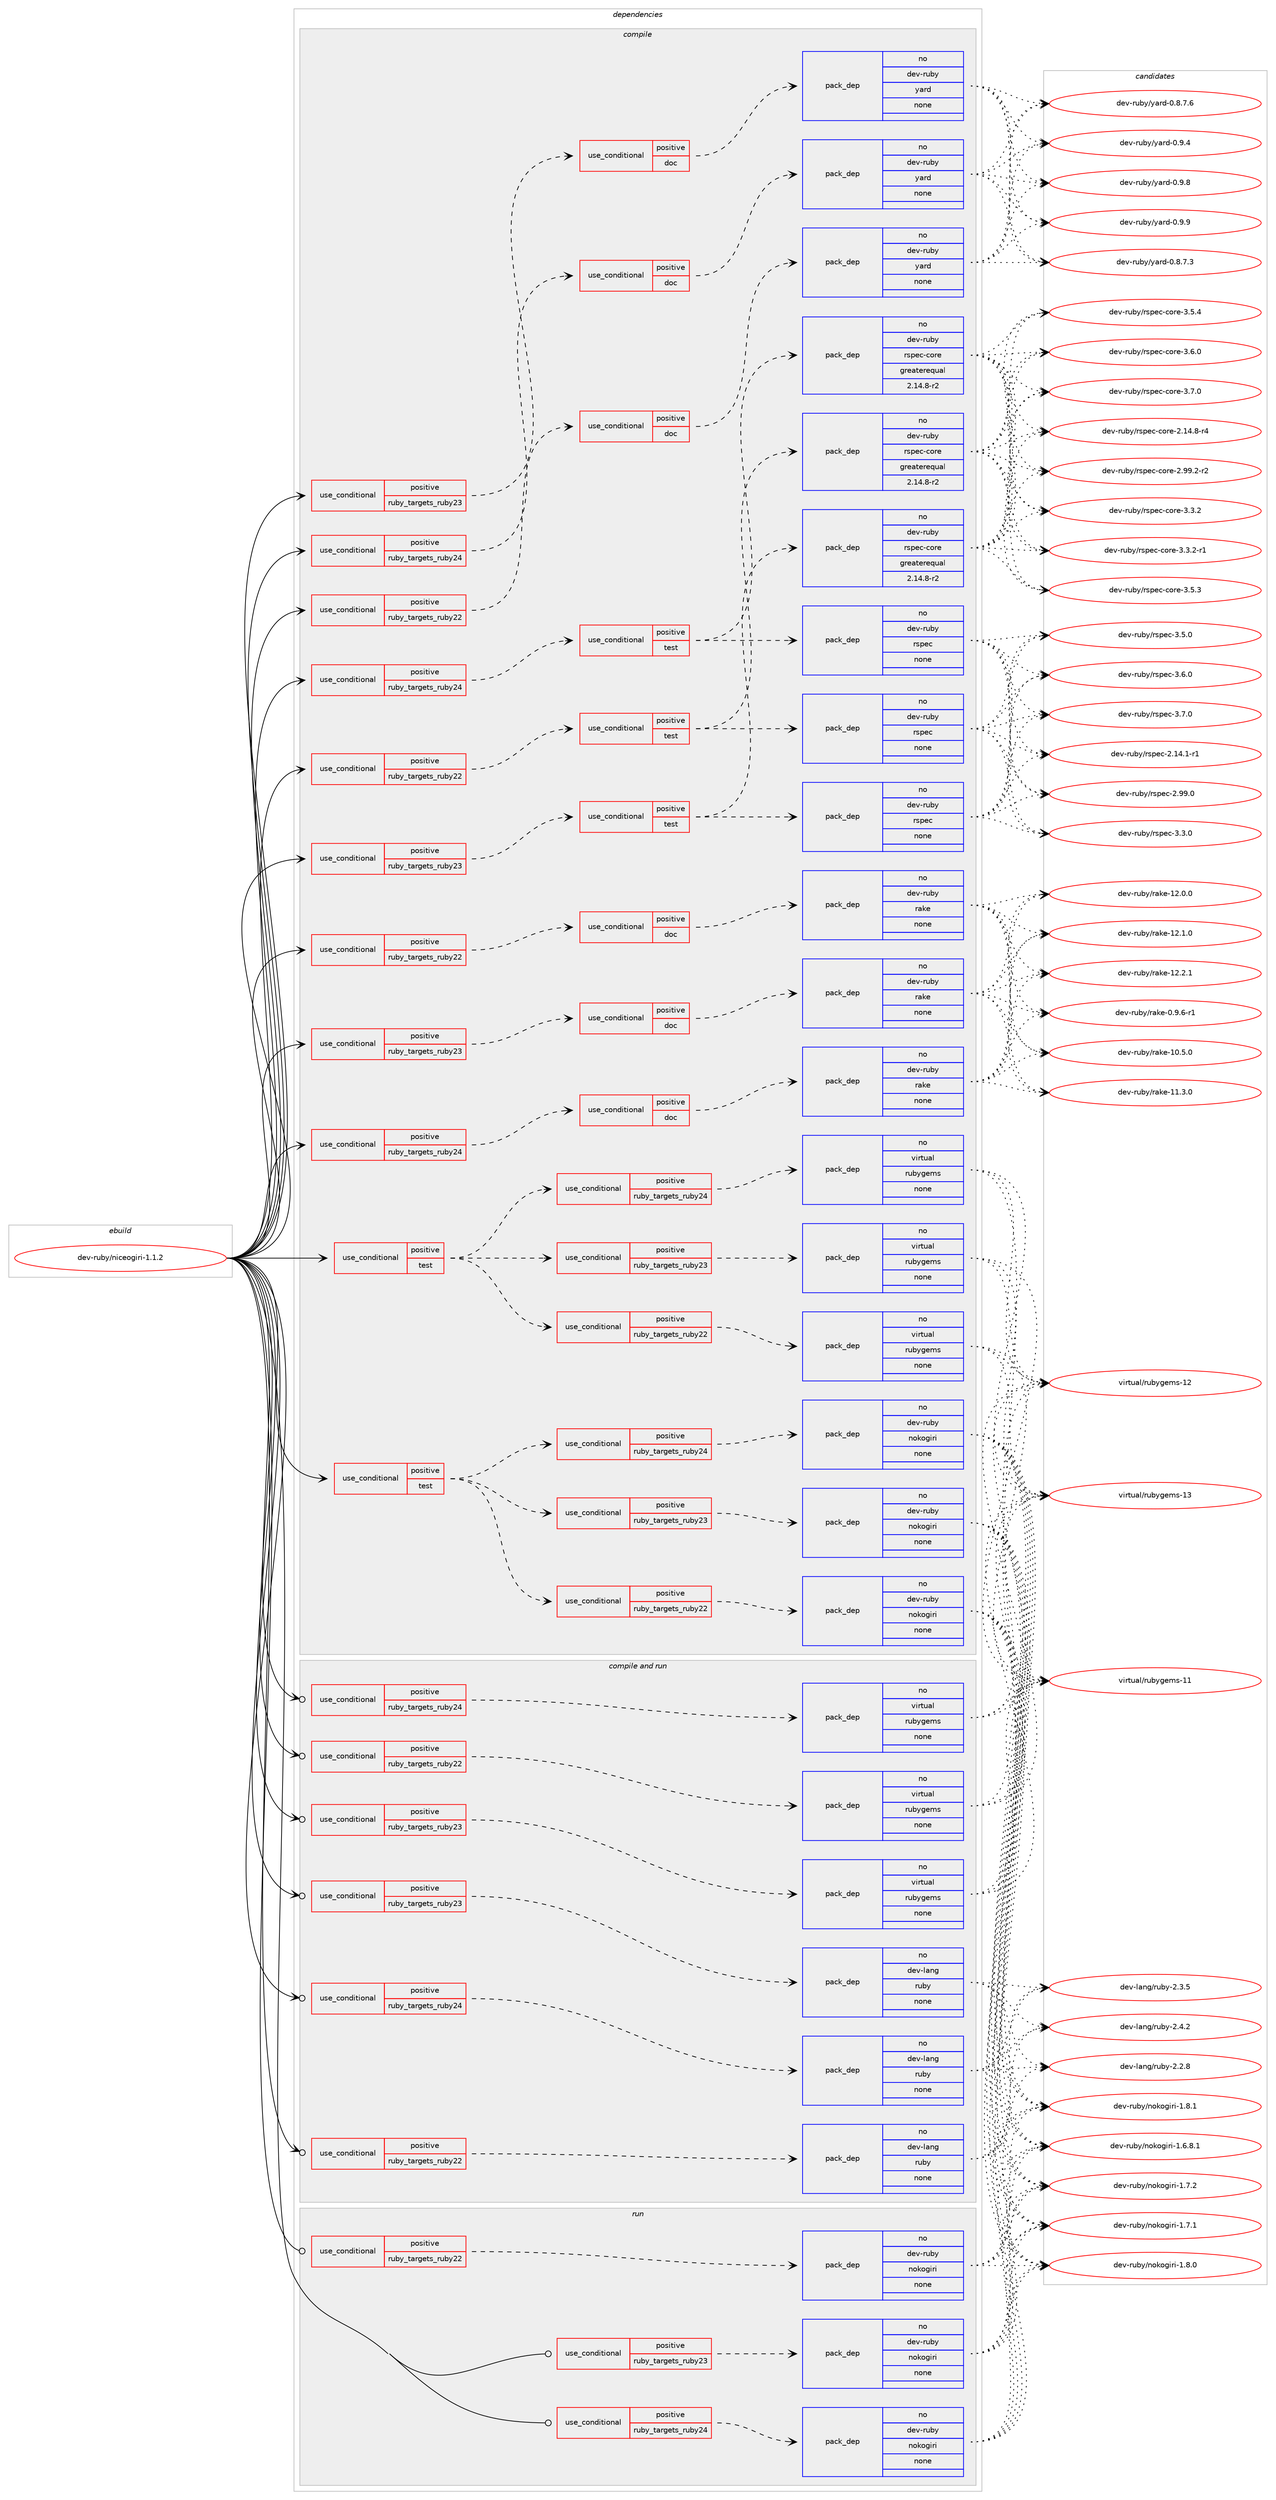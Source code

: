 digraph prolog {

# *************
# Graph options
# *************

newrank=true;
concentrate=true;
compound=true;
graph [rankdir=LR,fontname=Helvetica,fontsize=10,ranksep=1.5];#, ranksep=2.5, nodesep=0.2];
edge  [arrowhead=vee];
node  [fontname=Helvetica,fontsize=10];

# **********
# The ebuild
# **********

subgraph cluster_leftcol {
color=gray;
rank=same;
label=<<i>ebuild</i>>;
id [label="dev-ruby/niceogiri-1.1.2", color=red, width=4, href="../dev-ruby/niceogiri-1.1.2.svg"];
}

# ****************
# The dependencies
# ****************

subgraph cluster_midcol {
color=gray;
label=<<i>dependencies</i>>;
subgraph cluster_compile {
fillcolor="#eeeeee";
style=filled;
label=<<i>compile</i>>;
subgraph cond63520 {
dependency250944 [label=<<TABLE BORDER="0" CELLBORDER="1" CELLSPACING="0" CELLPADDING="4"><TR><TD ROWSPAN="3" CELLPADDING="10">use_conditional</TD></TR><TR><TD>positive</TD></TR><TR><TD>ruby_targets_ruby22</TD></TR></TABLE>>, shape=none, color=red];
subgraph cond63521 {
dependency250945 [label=<<TABLE BORDER="0" CELLBORDER="1" CELLSPACING="0" CELLPADDING="4"><TR><TD ROWSPAN="3" CELLPADDING="10">use_conditional</TD></TR><TR><TD>positive</TD></TR><TR><TD>doc</TD></TR></TABLE>>, shape=none, color=red];
subgraph pack183319 {
dependency250946 [label=<<TABLE BORDER="0" CELLBORDER="1" CELLSPACING="0" CELLPADDING="4" WIDTH="220"><TR><TD ROWSPAN="6" CELLPADDING="30">pack_dep</TD></TR><TR><TD WIDTH="110">no</TD></TR><TR><TD>dev-ruby</TD></TR><TR><TD>rake</TD></TR><TR><TD>none</TD></TR><TR><TD></TD></TR></TABLE>>, shape=none, color=blue];
}
dependency250945:e -> dependency250946:w [weight=20,style="dashed",arrowhead="vee"];
}
dependency250944:e -> dependency250945:w [weight=20,style="dashed",arrowhead="vee"];
}
id:e -> dependency250944:w [weight=20,style="solid",arrowhead="vee"];
subgraph cond63522 {
dependency250947 [label=<<TABLE BORDER="0" CELLBORDER="1" CELLSPACING="0" CELLPADDING="4"><TR><TD ROWSPAN="3" CELLPADDING="10">use_conditional</TD></TR><TR><TD>positive</TD></TR><TR><TD>ruby_targets_ruby22</TD></TR></TABLE>>, shape=none, color=red];
subgraph cond63523 {
dependency250948 [label=<<TABLE BORDER="0" CELLBORDER="1" CELLSPACING="0" CELLPADDING="4"><TR><TD ROWSPAN="3" CELLPADDING="10">use_conditional</TD></TR><TR><TD>positive</TD></TR><TR><TD>doc</TD></TR></TABLE>>, shape=none, color=red];
subgraph pack183320 {
dependency250949 [label=<<TABLE BORDER="0" CELLBORDER="1" CELLSPACING="0" CELLPADDING="4" WIDTH="220"><TR><TD ROWSPAN="6" CELLPADDING="30">pack_dep</TD></TR><TR><TD WIDTH="110">no</TD></TR><TR><TD>dev-ruby</TD></TR><TR><TD>yard</TD></TR><TR><TD>none</TD></TR><TR><TD></TD></TR></TABLE>>, shape=none, color=blue];
}
dependency250948:e -> dependency250949:w [weight=20,style="dashed",arrowhead="vee"];
}
dependency250947:e -> dependency250948:w [weight=20,style="dashed",arrowhead="vee"];
}
id:e -> dependency250947:w [weight=20,style="solid",arrowhead="vee"];
subgraph cond63524 {
dependency250950 [label=<<TABLE BORDER="0" CELLBORDER="1" CELLSPACING="0" CELLPADDING="4"><TR><TD ROWSPAN="3" CELLPADDING="10">use_conditional</TD></TR><TR><TD>positive</TD></TR><TR><TD>ruby_targets_ruby22</TD></TR></TABLE>>, shape=none, color=red];
subgraph cond63525 {
dependency250951 [label=<<TABLE BORDER="0" CELLBORDER="1" CELLSPACING="0" CELLPADDING="4"><TR><TD ROWSPAN="3" CELLPADDING="10">use_conditional</TD></TR><TR><TD>positive</TD></TR><TR><TD>test</TD></TR></TABLE>>, shape=none, color=red];
subgraph pack183321 {
dependency250952 [label=<<TABLE BORDER="0" CELLBORDER="1" CELLSPACING="0" CELLPADDING="4" WIDTH="220"><TR><TD ROWSPAN="6" CELLPADDING="30">pack_dep</TD></TR><TR><TD WIDTH="110">no</TD></TR><TR><TD>dev-ruby</TD></TR><TR><TD>rspec</TD></TR><TR><TD>none</TD></TR><TR><TD></TD></TR></TABLE>>, shape=none, color=blue];
}
dependency250951:e -> dependency250952:w [weight=20,style="dashed",arrowhead="vee"];
subgraph pack183322 {
dependency250953 [label=<<TABLE BORDER="0" CELLBORDER="1" CELLSPACING="0" CELLPADDING="4" WIDTH="220"><TR><TD ROWSPAN="6" CELLPADDING="30">pack_dep</TD></TR><TR><TD WIDTH="110">no</TD></TR><TR><TD>dev-ruby</TD></TR><TR><TD>rspec-core</TD></TR><TR><TD>greaterequal</TD></TR><TR><TD>2.14.8-r2</TD></TR></TABLE>>, shape=none, color=blue];
}
dependency250951:e -> dependency250953:w [weight=20,style="dashed",arrowhead="vee"];
}
dependency250950:e -> dependency250951:w [weight=20,style="dashed",arrowhead="vee"];
}
id:e -> dependency250950:w [weight=20,style="solid",arrowhead="vee"];
subgraph cond63526 {
dependency250954 [label=<<TABLE BORDER="0" CELLBORDER="1" CELLSPACING="0" CELLPADDING="4"><TR><TD ROWSPAN="3" CELLPADDING="10">use_conditional</TD></TR><TR><TD>positive</TD></TR><TR><TD>ruby_targets_ruby23</TD></TR></TABLE>>, shape=none, color=red];
subgraph cond63527 {
dependency250955 [label=<<TABLE BORDER="0" CELLBORDER="1" CELLSPACING="0" CELLPADDING="4"><TR><TD ROWSPAN="3" CELLPADDING="10">use_conditional</TD></TR><TR><TD>positive</TD></TR><TR><TD>doc</TD></TR></TABLE>>, shape=none, color=red];
subgraph pack183323 {
dependency250956 [label=<<TABLE BORDER="0" CELLBORDER="1" CELLSPACING="0" CELLPADDING="4" WIDTH="220"><TR><TD ROWSPAN="6" CELLPADDING="30">pack_dep</TD></TR><TR><TD WIDTH="110">no</TD></TR><TR><TD>dev-ruby</TD></TR><TR><TD>rake</TD></TR><TR><TD>none</TD></TR><TR><TD></TD></TR></TABLE>>, shape=none, color=blue];
}
dependency250955:e -> dependency250956:w [weight=20,style="dashed",arrowhead="vee"];
}
dependency250954:e -> dependency250955:w [weight=20,style="dashed",arrowhead="vee"];
}
id:e -> dependency250954:w [weight=20,style="solid",arrowhead="vee"];
subgraph cond63528 {
dependency250957 [label=<<TABLE BORDER="0" CELLBORDER="1" CELLSPACING="0" CELLPADDING="4"><TR><TD ROWSPAN="3" CELLPADDING="10">use_conditional</TD></TR><TR><TD>positive</TD></TR><TR><TD>ruby_targets_ruby23</TD></TR></TABLE>>, shape=none, color=red];
subgraph cond63529 {
dependency250958 [label=<<TABLE BORDER="0" CELLBORDER="1" CELLSPACING="0" CELLPADDING="4"><TR><TD ROWSPAN="3" CELLPADDING="10">use_conditional</TD></TR><TR><TD>positive</TD></TR><TR><TD>doc</TD></TR></TABLE>>, shape=none, color=red];
subgraph pack183324 {
dependency250959 [label=<<TABLE BORDER="0" CELLBORDER="1" CELLSPACING="0" CELLPADDING="4" WIDTH="220"><TR><TD ROWSPAN="6" CELLPADDING="30">pack_dep</TD></TR><TR><TD WIDTH="110">no</TD></TR><TR><TD>dev-ruby</TD></TR><TR><TD>yard</TD></TR><TR><TD>none</TD></TR><TR><TD></TD></TR></TABLE>>, shape=none, color=blue];
}
dependency250958:e -> dependency250959:w [weight=20,style="dashed",arrowhead="vee"];
}
dependency250957:e -> dependency250958:w [weight=20,style="dashed",arrowhead="vee"];
}
id:e -> dependency250957:w [weight=20,style="solid",arrowhead="vee"];
subgraph cond63530 {
dependency250960 [label=<<TABLE BORDER="0" CELLBORDER="1" CELLSPACING="0" CELLPADDING="4"><TR><TD ROWSPAN="3" CELLPADDING="10">use_conditional</TD></TR><TR><TD>positive</TD></TR><TR><TD>ruby_targets_ruby23</TD></TR></TABLE>>, shape=none, color=red];
subgraph cond63531 {
dependency250961 [label=<<TABLE BORDER="0" CELLBORDER="1" CELLSPACING="0" CELLPADDING="4"><TR><TD ROWSPAN="3" CELLPADDING="10">use_conditional</TD></TR><TR><TD>positive</TD></TR><TR><TD>test</TD></TR></TABLE>>, shape=none, color=red];
subgraph pack183325 {
dependency250962 [label=<<TABLE BORDER="0" CELLBORDER="1" CELLSPACING="0" CELLPADDING="4" WIDTH="220"><TR><TD ROWSPAN="6" CELLPADDING="30">pack_dep</TD></TR><TR><TD WIDTH="110">no</TD></TR><TR><TD>dev-ruby</TD></TR><TR><TD>rspec</TD></TR><TR><TD>none</TD></TR><TR><TD></TD></TR></TABLE>>, shape=none, color=blue];
}
dependency250961:e -> dependency250962:w [weight=20,style="dashed",arrowhead="vee"];
subgraph pack183326 {
dependency250963 [label=<<TABLE BORDER="0" CELLBORDER="1" CELLSPACING="0" CELLPADDING="4" WIDTH="220"><TR><TD ROWSPAN="6" CELLPADDING="30">pack_dep</TD></TR><TR><TD WIDTH="110">no</TD></TR><TR><TD>dev-ruby</TD></TR><TR><TD>rspec-core</TD></TR><TR><TD>greaterequal</TD></TR><TR><TD>2.14.8-r2</TD></TR></TABLE>>, shape=none, color=blue];
}
dependency250961:e -> dependency250963:w [weight=20,style="dashed",arrowhead="vee"];
}
dependency250960:e -> dependency250961:w [weight=20,style="dashed",arrowhead="vee"];
}
id:e -> dependency250960:w [weight=20,style="solid",arrowhead="vee"];
subgraph cond63532 {
dependency250964 [label=<<TABLE BORDER="0" CELLBORDER="1" CELLSPACING="0" CELLPADDING="4"><TR><TD ROWSPAN="3" CELLPADDING="10">use_conditional</TD></TR><TR><TD>positive</TD></TR><TR><TD>ruby_targets_ruby24</TD></TR></TABLE>>, shape=none, color=red];
subgraph cond63533 {
dependency250965 [label=<<TABLE BORDER="0" CELLBORDER="1" CELLSPACING="0" CELLPADDING="4"><TR><TD ROWSPAN="3" CELLPADDING="10">use_conditional</TD></TR><TR><TD>positive</TD></TR><TR><TD>doc</TD></TR></TABLE>>, shape=none, color=red];
subgraph pack183327 {
dependency250966 [label=<<TABLE BORDER="0" CELLBORDER="1" CELLSPACING="0" CELLPADDING="4" WIDTH="220"><TR><TD ROWSPAN="6" CELLPADDING="30">pack_dep</TD></TR><TR><TD WIDTH="110">no</TD></TR><TR><TD>dev-ruby</TD></TR><TR><TD>rake</TD></TR><TR><TD>none</TD></TR><TR><TD></TD></TR></TABLE>>, shape=none, color=blue];
}
dependency250965:e -> dependency250966:w [weight=20,style="dashed",arrowhead="vee"];
}
dependency250964:e -> dependency250965:w [weight=20,style="dashed",arrowhead="vee"];
}
id:e -> dependency250964:w [weight=20,style="solid",arrowhead="vee"];
subgraph cond63534 {
dependency250967 [label=<<TABLE BORDER="0" CELLBORDER="1" CELLSPACING="0" CELLPADDING="4"><TR><TD ROWSPAN="3" CELLPADDING="10">use_conditional</TD></TR><TR><TD>positive</TD></TR><TR><TD>ruby_targets_ruby24</TD></TR></TABLE>>, shape=none, color=red];
subgraph cond63535 {
dependency250968 [label=<<TABLE BORDER="0" CELLBORDER="1" CELLSPACING="0" CELLPADDING="4"><TR><TD ROWSPAN="3" CELLPADDING="10">use_conditional</TD></TR><TR><TD>positive</TD></TR><TR><TD>doc</TD></TR></TABLE>>, shape=none, color=red];
subgraph pack183328 {
dependency250969 [label=<<TABLE BORDER="0" CELLBORDER="1" CELLSPACING="0" CELLPADDING="4" WIDTH="220"><TR><TD ROWSPAN="6" CELLPADDING="30">pack_dep</TD></TR><TR><TD WIDTH="110">no</TD></TR><TR><TD>dev-ruby</TD></TR><TR><TD>yard</TD></TR><TR><TD>none</TD></TR><TR><TD></TD></TR></TABLE>>, shape=none, color=blue];
}
dependency250968:e -> dependency250969:w [weight=20,style="dashed",arrowhead="vee"];
}
dependency250967:e -> dependency250968:w [weight=20,style="dashed",arrowhead="vee"];
}
id:e -> dependency250967:w [weight=20,style="solid",arrowhead="vee"];
subgraph cond63536 {
dependency250970 [label=<<TABLE BORDER="0" CELLBORDER="1" CELLSPACING="0" CELLPADDING="4"><TR><TD ROWSPAN="3" CELLPADDING="10">use_conditional</TD></TR><TR><TD>positive</TD></TR><TR><TD>ruby_targets_ruby24</TD></TR></TABLE>>, shape=none, color=red];
subgraph cond63537 {
dependency250971 [label=<<TABLE BORDER="0" CELLBORDER="1" CELLSPACING="0" CELLPADDING="4"><TR><TD ROWSPAN="3" CELLPADDING="10">use_conditional</TD></TR><TR><TD>positive</TD></TR><TR><TD>test</TD></TR></TABLE>>, shape=none, color=red];
subgraph pack183329 {
dependency250972 [label=<<TABLE BORDER="0" CELLBORDER="1" CELLSPACING="0" CELLPADDING="4" WIDTH="220"><TR><TD ROWSPAN="6" CELLPADDING="30">pack_dep</TD></TR><TR><TD WIDTH="110">no</TD></TR><TR><TD>dev-ruby</TD></TR><TR><TD>rspec</TD></TR><TR><TD>none</TD></TR><TR><TD></TD></TR></TABLE>>, shape=none, color=blue];
}
dependency250971:e -> dependency250972:w [weight=20,style="dashed",arrowhead="vee"];
subgraph pack183330 {
dependency250973 [label=<<TABLE BORDER="0" CELLBORDER="1" CELLSPACING="0" CELLPADDING="4" WIDTH="220"><TR><TD ROWSPAN="6" CELLPADDING="30">pack_dep</TD></TR><TR><TD WIDTH="110">no</TD></TR><TR><TD>dev-ruby</TD></TR><TR><TD>rspec-core</TD></TR><TR><TD>greaterequal</TD></TR><TR><TD>2.14.8-r2</TD></TR></TABLE>>, shape=none, color=blue];
}
dependency250971:e -> dependency250973:w [weight=20,style="dashed",arrowhead="vee"];
}
dependency250970:e -> dependency250971:w [weight=20,style="dashed",arrowhead="vee"];
}
id:e -> dependency250970:w [weight=20,style="solid",arrowhead="vee"];
subgraph cond63538 {
dependency250974 [label=<<TABLE BORDER="0" CELLBORDER="1" CELLSPACING="0" CELLPADDING="4"><TR><TD ROWSPAN="3" CELLPADDING="10">use_conditional</TD></TR><TR><TD>positive</TD></TR><TR><TD>test</TD></TR></TABLE>>, shape=none, color=red];
subgraph cond63539 {
dependency250975 [label=<<TABLE BORDER="0" CELLBORDER="1" CELLSPACING="0" CELLPADDING="4"><TR><TD ROWSPAN="3" CELLPADDING="10">use_conditional</TD></TR><TR><TD>positive</TD></TR><TR><TD>ruby_targets_ruby22</TD></TR></TABLE>>, shape=none, color=red];
subgraph pack183331 {
dependency250976 [label=<<TABLE BORDER="0" CELLBORDER="1" CELLSPACING="0" CELLPADDING="4" WIDTH="220"><TR><TD ROWSPAN="6" CELLPADDING="30">pack_dep</TD></TR><TR><TD WIDTH="110">no</TD></TR><TR><TD>dev-ruby</TD></TR><TR><TD>nokogiri</TD></TR><TR><TD>none</TD></TR><TR><TD></TD></TR></TABLE>>, shape=none, color=blue];
}
dependency250975:e -> dependency250976:w [weight=20,style="dashed",arrowhead="vee"];
}
dependency250974:e -> dependency250975:w [weight=20,style="dashed",arrowhead="vee"];
subgraph cond63540 {
dependency250977 [label=<<TABLE BORDER="0" CELLBORDER="1" CELLSPACING="0" CELLPADDING="4"><TR><TD ROWSPAN="3" CELLPADDING="10">use_conditional</TD></TR><TR><TD>positive</TD></TR><TR><TD>ruby_targets_ruby23</TD></TR></TABLE>>, shape=none, color=red];
subgraph pack183332 {
dependency250978 [label=<<TABLE BORDER="0" CELLBORDER="1" CELLSPACING="0" CELLPADDING="4" WIDTH="220"><TR><TD ROWSPAN="6" CELLPADDING="30">pack_dep</TD></TR><TR><TD WIDTH="110">no</TD></TR><TR><TD>dev-ruby</TD></TR><TR><TD>nokogiri</TD></TR><TR><TD>none</TD></TR><TR><TD></TD></TR></TABLE>>, shape=none, color=blue];
}
dependency250977:e -> dependency250978:w [weight=20,style="dashed",arrowhead="vee"];
}
dependency250974:e -> dependency250977:w [weight=20,style="dashed",arrowhead="vee"];
subgraph cond63541 {
dependency250979 [label=<<TABLE BORDER="0" CELLBORDER="1" CELLSPACING="0" CELLPADDING="4"><TR><TD ROWSPAN="3" CELLPADDING="10">use_conditional</TD></TR><TR><TD>positive</TD></TR><TR><TD>ruby_targets_ruby24</TD></TR></TABLE>>, shape=none, color=red];
subgraph pack183333 {
dependency250980 [label=<<TABLE BORDER="0" CELLBORDER="1" CELLSPACING="0" CELLPADDING="4" WIDTH="220"><TR><TD ROWSPAN="6" CELLPADDING="30">pack_dep</TD></TR><TR><TD WIDTH="110">no</TD></TR><TR><TD>dev-ruby</TD></TR><TR><TD>nokogiri</TD></TR><TR><TD>none</TD></TR><TR><TD></TD></TR></TABLE>>, shape=none, color=blue];
}
dependency250979:e -> dependency250980:w [weight=20,style="dashed",arrowhead="vee"];
}
dependency250974:e -> dependency250979:w [weight=20,style="dashed",arrowhead="vee"];
}
id:e -> dependency250974:w [weight=20,style="solid",arrowhead="vee"];
subgraph cond63542 {
dependency250981 [label=<<TABLE BORDER="0" CELLBORDER="1" CELLSPACING="0" CELLPADDING="4"><TR><TD ROWSPAN="3" CELLPADDING="10">use_conditional</TD></TR><TR><TD>positive</TD></TR><TR><TD>test</TD></TR></TABLE>>, shape=none, color=red];
subgraph cond63543 {
dependency250982 [label=<<TABLE BORDER="0" CELLBORDER="1" CELLSPACING="0" CELLPADDING="4"><TR><TD ROWSPAN="3" CELLPADDING="10">use_conditional</TD></TR><TR><TD>positive</TD></TR><TR><TD>ruby_targets_ruby22</TD></TR></TABLE>>, shape=none, color=red];
subgraph pack183334 {
dependency250983 [label=<<TABLE BORDER="0" CELLBORDER="1" CELLSPACING="0" CELLPADDING="4" WIDTH="220"><TR><TD ROWSPAN="6" CELLPADDING="30">pack_dep</TD></TR><TR><TD WIDTH="110">no</TD></TR><TR><TD>virtual</TD></TR><TR><TD>rubygems</TD></TR><TR><TD>none</TD></TR><TR><TD></TD></TR></TABLE>>, shape=none, color=blue];
}
dependency250982:e -> dependency250983:w [weight=20,style="dashed",arrowhead="vee"];
}
dependency250981:e -> dependency250982:w [weight=20,style="dashed",arrowhead="vee"];
subgraph cond63544 {
dependency250984 [label=<<TABLE BORDER="0" CELLBORDER="1" CELLSPACING="0" CELLPADDING="4"><TR><TD ROWSPAN="3" CELLPADDING="10">use_conditional</TD></TR><TR><TD>positive</TD></TR><TR><TD>ruby_targets_ruby23</TD></TR></TABLE>>, shape=none, color=red];
subgraph pack183335 {
dependency250985 [label=<<TABLE BORDER="0" CELLBORDER="1" CELLSPACING="0" CELLPADDING="4" WIDTH="220"><TR><TD ROWSPAN="6" CELLPADDING="30">pack_dep</TD></TR><TR><TD WIDTH="110">no</TD></TR><TR><TD>virtual</TD></TR><TR><TD>rubygems</TD></TR><TR><TD>none</TD></TR><TR><TD></TD></TR></TABLE>>, shape=none, color=blue];
}
dependency250984:e -> dependency250985:w [weight=20,style="dashed",arrowhead="vee"];
}
dependency250981:e -> dependency250984:w [weight=20,style="dashed",arrowhead="vee"];
subgraph cond63545 {
dependency250986 [label=<<TABLE BORDER="0" CELLBORDER="1" CELLSPACING="0" CELLPADDING="4"><TR><TD ROWSPAN="3" CELLPADDING="10">use_conditional</TD></TR><TR><TD>positive</TD></TR><TR><TD>ruby_targets_ruby24</TD></TR></TABLE>>, shape=none, color=red];
subgraph pack183336 {
dependency250987 [label=<<TABLE BORDER="0" CELLBORDER="1" CELLSPACING="0" CELLPADDING="4" WIDTH="220"><TR><TD ROWSPAN="6" CELLPADDING="30">pack_dep</TD></TR><TR><TD WIDTH="110">no</TD></TR><TR><TD>virtual</TD></TR><TR><TD>rubygems</TD></TR><TR><TD>none</TD></TR><TR><TD></TD></TR></TABLE>>, shape=none, color=blue];
}
dependency250986:e -> dependency250987:w [weight=20,style="dashed",arrowhead="vee"];
}
dependency250981:e -> dependency250986:w [weight=20,style="dashed",arrowhead="vee"];
}
id:e -> dependency250981:w [weight=20,style="solid",arrowhead="vee"];
}
subgraph cluster_compileandrun {
fillcolor="#eeeeee";
style=filled;
label=<<i>compile and run</i>>;
subgraph cond63546 {
dependency250988 [label=<<TABLE BORDER="0" CELLBORDER="1" CELLSPACING="0" CELLPADDING="4"><TR><TD ROWSPAN="3" CELLPADDING="10">use_conditional</TD></TR><TR><TD>positive</TD></TR><TR><TD>ruby_targets_ruby22</TD></TR></TABLE>>, shape=none, color=red];
subgraph pack183337 {
dependency250989 [label=<<TABLE BORDER="0" CELLBORDER="1" CELLSPACING="0" CELLPADDING="4" WIDTH="220"><TR><TD ROWSPAN="6" CELLPADDING="30">pack_dep</TD></TR><TR><TD WIDTH="110">no</TD></TR><TR><TD>dev-lang</TD></TR><TR><TD>ruby</TD></TR><TR><TD>none</TD></TR><TR><TD></TD></TR></TABLE>>, shape=none, color=blue];
}
dependency250988:e -> dependency250989:w [weight=20,style="dashed",arrowhead="vee"];
}
id:e -> dependency250988:w [weight=20,style="solid",arrowhead="odotvee"];
subgraph cond63547 {
dependency250990 [label=<<TABLE BORDER="0" CELLBORDER="1" CELLSPACING="0" CELLPADDING="4"><TR><TD ROWSPAN="3" CELLPADDING="10">use_conditional</TD></TR><TR><TD>positive</TD></TR><TR><TD>ruby_targets_ruby22</TD></TR></TABLE>>, shape=none, color=red];
subgraph pack183338 {
dependency250991 [label=<<TABLE BORDER="0" CELLBORDER="1" CELLSPACING="0" CELLPADDING="4" WIDTH="220"><TR><TD ROWSPAN="6" CELLPADDING="30">pack_dep</TD></TR><TR><TD WIDTH="110">no</TD></TR><TR><TD>virtual</TD></TR><TR><TD>rubygems</TD></TR><TR><TD>none</TD></TR><TR><TD></TD></TR></TABLE>>, shape=none, color=blue];
}
dependency250990:e -> dependency250991:w [weight=20,style="dashed",arrowhead="vee"];
}
id:e -> dependency250990:w [weight=20,style="solid",arrowhead="odotvee"];
subgraph cond63548 {
dependency250992 [label=<<TABLE BORDER="0" CELLBORDER="1" CELLSPACING="0" CELLPADDING="4"><TR><TD ROWSPAN="3" CELLPADDING="10">use_conditional</TD></TR><TR><TD>positive</TD></TR><TR><TD>ruby_targets_ruby23</TD></TR></TABLE>>, shape=none, color=red];
subgraph pack183339 {
dependency250993 [label=<<TABLE BORDER="0" CELLBORDER="1" CELLSPACING="0" CELLPADDING="4" WIDTH="220"><TR><TD ROWSPAN="6" CELLPADDING="30">pack_dep</TD></TR><TR><TD WIDTH="110">no</TD></TR><TR><TD>dev-lang</TD></TR><TR><TD>ruby</TD></TR><TR><TD>none</TD></TR><TR><TD></TD></TR></TABLE>>, shape=none, color=blue];
}
dependency250992:e -> dependency250993:w [weight=20,style="dashed",arrowhead="vee"];
}
id:e -> dependency250992:w [weight=20,style="solid",arrowhead="odotvee"];
subgraph cond63549 {
dependency250994 [label=<<TABLE BORDER="0" CELLBORDER="1" CELLSPACING="0" CELLPADDING="4"><TR><TD ROWSPAN="3" CELLPADDING="10">use_conditional</TD></TR><TR><TD>positive</TD></TR><TR><TD>ruby_targets_ruby23</TD></TR></TABLE>>, shape=none, color=red];
subgraph pack183340 {
dependency250995 [label=<<TABLE BORDER="0" CELLBORDER="1" CELLSPACING="0" CELLPADDING="4" WIDTH="220"><TR><TD ROWSPAN="6" CELLPADDING="30">pack_dep</TD></TR><TR><TD WIDTH="110">no</TD></TR><TR><TD>virtual</TD></TR><TR><TD>rubygems</TD></TR><TR><TD>none</TD></TR><TR><TD></TD></TR></TABLE>>, shape=none, color=blue];
}
dependency250994:e -> dependency250995:w [weight=20,style="dashed",arrowhead="vee"];
}
id:e -> dependency250994:w [weight=20,style="solid",arrowhead="odotvee"];
subgraph cond63550 {
dependency250996 [label=<<TABLE BORDER="0" CELLBORDER="1" CELLSPACING="0" CELLPADDING="4"><TR><TD ROWSPAN="3" CELLPADDING="10">use_conditional</TD></TR><TR><TD>positive</TD></TR><TR><TD>ruby_targets_ruby24</TD></TR></TABLE>>, shape=none, color=red];
subgraph pack183341 {
dependency250997 [label=<<TABLE BORDER="0" CELLBORDER="1" CELLSPACING="0" CELLPADDING="4" WIDTH="220"><TR><TD ROWSPAN="6" CELLPADDING="30">pack_dep</TD></TR><TR><TD WIDTH="110">no</TD></TR><TR><TD>dev-lang</TD></TR><TR><TD>ruby</TD></TR><TR><TD>none</TD></TR><TR><TD></TD></TR></TABLE>>, shape=none, color=blue];
}
dependency250996:e -> dependency250997:w [weight=20,style="dashed",arrowhead="vee"];
}
id:e -> dependency250996:w [weight=20,style="solid",arrowhead="odotvee"];
subgraph cond63551 {
dependency250998 [label=<<TABLE BORDER="0" CELLBORDER="1" CELLSPACING="0" CELLPADDING="4"><TR><TD ROWSPAN="3" CELLPADDING="10">use_conditional</TD></TR><TR><TD>positive</TD></TR><TR><TD>ruby_targets_ruby24</TD></TR></TABLE>>, shape=none, color=red];
subgraph pack183342 {
dependency250999 [label=<<TABLE BORDER="0" CELLBORDER="1" CELLSPACING="0" CELLPADDING="4" WIDTH="220"><TR><TD ROWSPAN="6" CELLPADDING="30">pack_dep</TD></TR><TR><TD WIDTH="110">no</TD></TR><TR><TD>virtual</TD></TR><TR><TD>rubygems</TD></TR><TR><TD>none</TD></TR><TR><TD></TD></TR></TABLE>>, shape=none, color=blue];
}
dependency250998:e -> dependency250999:w [weight=20,style="dashed",arrowhead="vee"];
}
id:e -> dependency250998:w [weight=20,style="solid",arrowhead="odotvee"];
}
subgraph cluster_run {
fillcolor="#eeeeee";
style=filled;
label=<<i>run</i>>;
subgraph cond63552 {
dependency251000 [label=<<TABLE BORDER="0" CELLBORDER="1" CELLSPACING="0" CELLPADDING="4"><TR><TD ROWSPAN="3" CELLPADDING="10">use_conditional</TD></TR><TR><TD>positive</TD></TR><TR><TD>ruby_targets_ruby22</TD></TR></TABLE>>, shape=none, color=red];
subgraph pack183343 {
dependency251001 [label=<<TABLE BORDER="0" CELLBORDER="1" CELLSPACING="0" CELLPADDING="4" WIDTH="220"><TR><TD ROWSPAN="6" CELLPADDING="30">pack_dep</TD></TR><TR><TD WIDTH="110">no</TD></TR><TR><TD>dev-ruby</TD></TR><TR><TD>nokogiri</TD></TR><TR><TD>none</TD></TR><TR><TD></TD></TR></TABLE>>, shape=none, color=blue];
}
dependency251000:e -> dependency251001:w [weight=20,style="dashed",arrowhead="vee"];
}
id:e -> dependency251000:w [weight=20,style="solid",arrowhead="odot"];
subgraph cond63553 {
dependency251002 [label=<<TABLE BORDER="0" CELLBORDER="1" CELLSPACING="0" CELLPADDING="4"><TR><TD ROWSPAN="3" CELLPADDING="10">use_conditional</TD></TR><TR><TD>positive</TD></TR><TR><TD>ruby_targets_ruby23</TD></TR></TABLE>>, shape=none, color=red];
subgraph pack183344 {
dependency251003 [label=<<TABLE BORDER="0" CELLBORDER="1" CELLSPACING="0" CELLPADDING="4" WIDTH="220"><TR><TD ROWSPAN="6" CELLPADDING="30">pack_dep</TD></TR><TR><TD WIDTH="110">no</TD></TR><TR><TD>dev-ruby</TD></TR><TR><TD>nokogiri</TD></TR><TR><TD>none</TD></TR><TR><TD></TD></TR></TABLE>>, shape=none, color=blue];
}
dependency251002:e -> dependency251003:w [weight=20,style="dashed",arrowhead="vee"];
}
id:e -> dependency251002:w [weight=20,style="solid",arrowhead="odot"];
subgraph cond63554 {
dependency251004 [label=<<TABLE BORDER="0" CELLBORDER="1" CELLSPACING="0" CELLPADDING="4"><TR><TD ROWSPAN="3" CELLPADDING="10">use_conditional</TD></TR><TR><TD>positive</TD></TR><TR><TD>ruby_targets_ruby24</TD></TR></TABLE>>, shape=none, color=red];
subgraph pack183345 {
dependency251005 [label=<<TABLE BORDER="0" CELLBORDER="1" CELLSPACING="0" CELLPADDING="4" WIDTH="220"><TR><TD ROWSPAN="6" CELLPADDING="30">pack_dep</TD></TR><TR><TD WIDTH="110">no</TD></TR><TR><TD>dev-ruby</TD></TR><TR><TD>nokogiri</TD></TR><TR><TD>none</TD></TR><TR><TD></TD></TR></TABLE>>, shape=none, color=blue];
}
dependency251004:e -> dependency251005:w [weight=20,style="dashed",arrowhead="vee"];
}
id:e -> dependency251004:w [weight=20,style="solid",arrowhead="odot"];
}
}

# **************
# The candidates
# **************

subgraph cluster_choices {
rank=same;
color=gray;
label=<<i>candidates</i>>;

subgraph choice183319 {
color=black;
nodesep=1;
choice100101118451141179812147114971071014548465746544511449 [label="dev-ruby/rake-0.9.6-r1", color=red, width=4,href="../dev-ruby/rake-0.9.6-r1.svg"];
choice1001011184511411798121471149710710145494846534648 [label="dev-ruby/rake-10.5.0", color=red, width=4,href="../dev-ruby/rake-10.5.0.svg"];
choice1001011184511411798121471149710710145494946514648 [label="dev-ruby/rake-11.3.0", color=red, width=4,href="../dev-ruby/rake-11.3.0.svg"];
choice1001011184511411798121471149710710145495046484648 [label="dev-ruby/rake-12.0.0", color=red, width=4,href="../dev-ruby/rake-12.0.0.svg"];
choice1001011184511411798121471149710710145495046494648 [label="dev-ruby/rake-12.1.0", color=red, width=4,href="../dev-ruby/rake-12.1.0.svg"];
choice1001011184511411798121471149710710145495046504649 [label="dev-ruby/rake-12.2.1", color=red, width=4,href="../dev-ruby/rake-12.2.1.svg"];
dependency250946:e -> choice100101118451141179812147114971071014548465746544511449:w [style=dotted,weight="100"];
dependency250946:e -> choice1001011184511411798121471149710710145494846534648:w [style=dotted,weight="100"];
dependency250946:e -> choice1001011184511411798121471149710710145494946514648:w [style=dotted,weight="100"];
dependency250946:e -> choice1001011184511411798121471149710710145495046484648:w [style=dotted,weight="100"];
dependency250946:e -> choice1001011184511411798121471149710710145495046494648:w [style=dotted,weight="100"];
dependency250946:e -> choice1001011184511411798121471149710710145495046504649:w [style=dotted,weight="100"];
}
subgraph choice183320 {
color=black;
nodesep=1;
choice100101118451141179812147121971141004548465646554651 [label="dev-ruby/yard-0.8.7.3", color=red, width=4,href="../dev-ruby/yard-0.8.7.3.svg"];
choice100101118451141179812147121971141004548465646554654 [label="dev-ruby/yard-0.8.7.6", color=red, width=4,href="../dev-ruby/yard-0.8.7.6.svg"];
choice10010111845114117981214712197114100454846574652 [label="dev-ruby/yard-0.9.4", color=red, width=4,href="../dev-ruby/yard-0.9.4.svg"];
choice10010111845114117981214712197114100454846574656 [label="dev-ruby/yard-0.9.8", color=red, width=4,href="../dev-ruby/yard-0.9.8.svg"];
choice10010111845114117981214712197114100454846574657 [label="dev-ruby/yard-0.9.9", color=red, width=4,href="../dev-ruby/yard-0.9.9.svg"];
dependency250949:e -> choice100101118451141179812147121971141004548465646554651:w [style=dotted,weight="100"];
dependency250949:e -> choice100101118451141179812147121971141004548465646554654:w [style=dotted,weight="100"];
dependency250949:e -> choice10010111845114117981214712197114100454846574652:w [style=dotted,weight="100"];
dependency250949:e -> choice10010111845114117981214712197114100454846574656:w [style=dotted,weight="100"];
dependency250949:e -> choice10010111845114117981214712197114100454846574657:w [style=dotted,weight="100"];
}
subgraph choice183321 {
color=black;
nodesep=1;
choice10010111845114117981214711411511210199455046495246494511449 [label="dev-ruby/rspec-2.14.1-r1", color=red, width=4,href="../dev-ruby/rspec-2.14.1-r1.svg"];
choice1001011184511411798121471141151121019945504657574648 [label="dev-ruby/rspec-2.99.0", color=red, width=4,href="../dev-ruby/rspec-2.99.0.svg"];
choice10010111845114117981214711411511210199455146514648 [label="dev-ruby/rspec-3.3.0", color=red, width=4,href="../dev-ruby/rspec-3.3.0.svg"];
choice10010111845114117981214711411511210199455146534648 [label="dev-ruby/rspec-3.5.0", color=red, width=4,href="../dev-ruby/rspec-3.5.0.svg"];
choice10010111845114117981214711411511210199455146544648 [label="dev-ruby/rspec-3.6.0", color=red, width=4,href="../dev-ruby/rspec-3.6.0.svg"];
choice10010111845114117981214711411511210199455146554648 [label="dev-ruby/rspec-3.7.0", color=red, width=4,href="../dev-ruby/rspec-3.7.0.svg"];
dependency250952:e -> choice10010111845114117981214711411511210199455046495246494511449:w [style=dotted,weight="100"];
dependency250952:e -> choice1001011184511411798121471141151121019945504657574648:w [style=dotted,weight="100"];
dependency250952:e -> choice10010111845114117981214711411511210199455146514648:w [style=dotted,weight="100"];
dependency250952:e -> choice10010111845114117981214711411511210199455146534648:w [style=dotted,weight="100"];
dependency250952:e -> choice10010111845114117981214711411511210199455146544648:w [style=dotted,weight="100"];
dependency250952:e -> choice10010111845114117981214711411511210199455146554648:w [style=dotted,weight="100"];
}
subgraph choice183322 {
color=black;
nodesep=1;
choice100101118451141179812147114115112101994599111114101455046495246564511452 [label="dev-ruby/rspec-core-2.14.8-r4", color=red, width=4,href="../dev-ruby/rspec-core-2.14.8-r4.svg"];
choice100101118451141179812147114115112101994599111114101455046575746504511450 [label="dev-ruby/rspec-core-2.99.2-r2", color=red, width=4,href="../dev-ruby/rspec-core-2.99.2-r2.svg"];
choice100101118451141179812147114115112101994599111114101455146514650 [label="dev-ruby/rspec-core-3.3.2", color=red, width=4,href="../dev-ruby/rspec-core-3.3.2.svg"];
choice1001011184511411798121471141151121019945991111141014551465146504511449 [label="dev-ruby/rspec-core-3.3.2-r1", color=red, width=4,href="../dev-ruby/rspec-core-3.3.2-r1.svg"];
choice100101118451141179812147114115112101994599111114101455146534651 [label="dev-ruby/rspec-core-3.5.3", color=red, width=4,href="../dev-ruby/rspec-core-3.5.3.svg"];
choice100101118451141179812147114115112101994599111114101455146534652 [label="dev-ruby/rspec-core-3.5.4", color=red, width=4,href="../dev-ruby/rspec-core-3.5.4.svg"];
choice100101118451141179812147114115112101994599111114101455146544648 [label="dev-ruby/rspec-core-3.6.0", color=red, width=4,href="../dev-ruby/rspec-core-3.6.0.svg"];
choice100101118451141179812147114115112101994599111114101455146554648 [label="dev-ruby/rspec-core-3.7.0", color=red, width=4,href="../dev-ruby/rspec-core-3.7.0.svg"];
dependency250953:e -> choice100101118451141179812147114115112101994599111114101455046495246564511452:w [style=dotted,weight="100"];
dependency250953:e -> choice100101118451141179812147114115112101994599111114101455046575746504511450:w [style=dotted,weight="100"];
dependency250953:e -> choice100101118451141179812147114115112101994599111114101455146514650:w [style=dotted,weight="100"];
dependency250953:e -> choice1001011184511411798121471141151121019945991111141014551465146504511449:w [style=dotted,weight="100"];
dependency250953:e -> choice100101118451141179812147114115112101994599111114101455146534651:w [style=dotted,weight="100"];
dependency250953:e -> choice100101118451141179812147114115112101994599111114101455146534652:w [style=dotted,weight="100"];
dependency250953:e -> choice100101118451141179812147114115112101994599111114101455146544648:w [style=dotted,weight="100"];
dependency250953:e -> choice100101118451141179812147114115112101994599111114101455146554648:w [style=dotted,weight="100"];
}
subgraph choice183323 {
color=black;
nodesep=1;
choice100101118451141179812147114971071014548465746544511449 [label="dev-ruby/rake-0.9.6-r1", color=red, width=4,href="../dev-ruby/rake-0.9.6-r1.svg"];
choice1001011184511411798121471149710710145494846534648 [label="dev-ruby/rake-10.5.0", color=red, width=4,href="../dev-ruby/rake-10.5.0.svg"];
choice1001011184511411798121471149710710145494946514648 [label="dev-ruby/rake-11.3.0", color=red, width=4,href="../dev-ruby/rake-11.3.0.svg"];
choice1001011184511411798121471149710710145495046484648 [label="dev-ruby/rake-12.0.0", color=red, width=4,href="../dev-ruby/rake-12.0.0.svg"];
choice1001011184511411798121471149710710145495046494648 [label="dev-ruby/rake-12.1.0", color=red, width=4,href="../dev-ruby/rake-12.1.0.svg"];
choice1001011184511411798121471149710710145495046504649 [label="dev-ruby/rake-12.2.1", color=red, width=4,href="../dev-ruby/rake-12.2.1.svg"];
dependency250956:e -> choice100101118451141179812147114971071014548465746544511449:w [style=dotted,weight="100"];
dependency250956:e -> choice1001011184511411798121471149710710145494846534648:w [style=dotted,weight="100"];
dependency250956:e -> choice1001011184511411798121471149710710145494946514648:w [style=dotted,weight="100"];
dependency250956:e -> choice1001011184511411798121471149710710145495046484648:w [style=dotted,weight="100"];
dependency250956:e -> choice1001011184511411798121471149710710145495046494648:w [style=dotted,weight="100"];
dependency250956:e -> choice1001011184511411798121471149710710145495046504649:w [style=dotted,weight="100"];
}
subgraph choice183324 {
color=black;
nodesep=1;
choice100101118451141179812147121971141004548465646554651 [label="dev-ruby/yard-0.8.7.3", color=red, width=4,href="../dev-ruby/yard-0.8.7.3.svg"];
choice100101118451141179812147121971141004548465646554654 [label="dev-ruby/yard-0.8.7.6", color=red, width=4,href="../dev-ruby/yard-0.8.7.6.svg"];
choice10010111845114117981214712197114100454846574652 [label="dev-ruby/yard-0.9.4", color=red, width=4,href="../dev-ruby/yard-0.9.4.svg"];
choice10010111845114117981214712197114100454846574656 [label="dev-ruby/yard-0.9.8", color=red, width=4,href="../dev-ruby/yard-0.9.8.svg"];
choice10010111845114117981214712197114100454846574657 [label="dev-ruby/yard-0.9.9", color=red, width=4,href="../dev-ruby/yard-0.9.9.svg"];
dependency250959:e -> choice100101118451141179812147121971141004548465646554651:w [style=dotted,weight="100"];
dependency250959:e -> choice100101118451141179812147121971141004548465646554654:w [style=dotted,weight="100"];
dependency250959:e -> choice10010111845114117981214712197114100454846574652:w [style=dotted,weight="100"];
dependency250959:e -> choice10010111845114117981214712197114100454846574656:w [style=dotted,weight="100"];
dependency250959:e -> choice10010111845114117981214712197114100454846574657:w [style=dotted,weight="100"];
}
subgraph choice183325 {
color=black;
nodesep=1;
choice10010111845114117981214711411511210199455046495246494511449 [label="dev-ruby/rspec-2.14.1-r1", color=red, width=4,href="../dev-ruby/rspec-2.14.1-r1.svg"];
choice1001011184511411798121471141151121019945504657574648 [label="dev-ruby/rspec-2.99.0", color=red, width=4,href="../dev-ruby/rspec-2.99.0.svg"];
choice10010111845114117981214711411511210199455146514648 [label="dev-ruby/rspec-3.3.0", color=red, width=4,href="../dev-ruby/rspec-3.3.0.svg"];
choice10010111845114117981214711411511210199455146534648 [label="dev-ruby/rspec-3.5.0", color=red, width=4,href="../dev-ruby/rspec-3.5.0.svg"];
choice10010111845114117981214711411511210199455146544648 [label="dev-ruby/rspec-3.6.0", color=red, width=4,href="../dev-ruby/rspec-3.6.0.svg"];
choice10010111845114117981214711411511210199455146554648 [label="dev-ruby/rspec-3.7.0", color=red, width=4,href="../dev-ruby/rspec-3.7.0.svg"];
dependency250962:e -> choice10010111845114117981214711411511210199455046495246494511449:w [style=dotted,weight="100"];
dependency250962:e -> choice1001011184511411798121471141151121019945504657574648:w [style=dotted,weight="100"];
dependency250962:e -> choice10010111845114117981214711411511210199455146514648:w [style=dotted,weight="100"];
dependency250962:e -> choice10010111845114117981214711411511210199455146534648:w [style=dotted,weight="100"];
dependency250962:e -> choice10010111845114117981214711411511210199455146544648:w [style=dotted,weight="100"];
dependency250962:e -> choice10010111845114117981214711411511210199455146554648:w [style=dotted,weight="100"];
}
subgraph choice183326 {
color=black;
nodesep=1;
choice100101118451141179812147114115112101994599111114101455046495246564511452 [label="dev-ruby/rspec-core-2.14.8-r4", color=red, width=4,href="../dev-ruby/rspec-core-2.14.8-r4.svg"];
choice100101118451141179812147114115112101994599111114101455046575746504511450 [label="dev-ruby/rspec-core-2.99.2-r2", color=red, width=4,href="../dev-ruby/rspec-core-2.99.2-r2.svg"];
choice100101118451141179812147114115112101994599111114101455146514650 [label="dev-ruby/rspec-core-3.3.2", color=red, width=4,href="../dev-ruby/rspec-core-3.3.2.svg"];
choice1001011184511411798121471141151121019945991111141014551465146504511449 [label="dev-ruby/rspec-core-3.3.2-r1", color=red, width=4,href="../dev-ruby/rspec-core-3.3.2-r1.svg"];
choice100101118451141179812147114115112101994599111114101455146534651 [label="dev-ruby/rspec-core-3.5.3", color=red, width=4,href="../dev-ruby/rspec-core-3.5.3.svg"];
choice100101118451141179812147114115112101994599111114101455146534652 [label="dev-ruby/rspec-core-3.5.4", color=red, width=4,href="../dev-ruby/rspec-core-3.5.4.svg"];
choice100101118451141179812147114115112101994599111114101455146544648 [label="dev-ruby/rspec-core-3.6.0", color=red, width=4,href="../dev-ruby/rspec-core-3.6.0.svg"];
choice100101118451141179812147114115112101994599111114101455146554648 [label="dev-ruby/rspec-core-3.7.0", color=red, width=4,href="../dev-ruby/rspec-core-3.7.0.svg"];
dependency250963:e -> choice100101118451141179812147114115112101994599111114101455046495246564511452:w [style=dotted,weight="100"];
dependency250963:e -> choice100101118451141179812147114115112101994599111114101455046575746504511450:w [style=dotted,weight="100"];
dependency250963:e -> choice100101118451141179812147114115112101994599111114101455146514650:w [style=dotted,weight="100"];
dependency250963:e -> choice1001011184511411798121471141151121019945991111141014551465146504511449:w [style=dotted,weight="100"];
dependency250963:e -> choice100101118451141179812147114115112101994599111114101455146534651:w [style=dotted,weight="100"];
dependency250963:e -> choice100101118451141179812147114115112101994599111114101455146534652:w [style=dotted,weight="100"];
dependency250963:e -> choice100101118451141179812147114115112101994599111114101455146544648:w [style=dotted,weight="100"];
dependency250963:e -> choice100101118451141179812147114115112101994599111114101455146554648:w [style=dotted,weight="100"];
}
subgraph choice183327 {
color=black;
nodesep=1;
choice100101118451141179812147114971071014548465746544511449 [label="dev-ruby/rake-0.9.6-r1", color=red, width=4,href="../dev-ruby/rake-0.9.6-r1.svg"];
choice1001011184511411798121471149710710145494846534648 [label="dev-ruby/rake-10.5.0", color=red, width=4,href="../dev-ruby/rake-10.5.0.svg"];
choice1001011184511411798121471149710710145494946514648 [label="dev-ruby/rake-11.3.0", color=red, width=4,href="../dev-ruby/rake-11.3.0.svg"];
choice1001011184511411798121471149710710145495046484648 [label="dev-ruby/rake-12.0.0", color=red, width=4,href="../dev-ruby/rake-12.0.0.svg"];
choice1001011184511411798121471149710710145495046494648 [label="dev-ruby/rake-12.1.0", color=red, width=4,href="../dev-ruby/rake-12.1.0.svg"];
choice1001011184511411798121471149710710145495046504649 [label="dev-ruby/rake-12.2.1", color=red, width=4,href="../dev-ruby/rake-12.2.1.svg"];
dependency250966:e -> choice100101118451141179812147114971071014548465746544511449:w [style=dotted,weight="100"];
dependency250966:e -> choice1001011184511411798121471149710710145494846534648:w [style=dotted,weight="100"];
dependency250966:e -> choice1001011184511411798121471149710710145494946514648:w [style=dotted,weight="100"];
dependency250966:e -> choice1001011184511411798121471149710710145495046484648:w [style=dotted,weight="100"];
dependency250966:e -> choice1001011184511411798121471149710710145495046494648:w [style=dotted,weight="100"];
dependency250966:e -> choice1001011184511411798121471149710710145495046504649:w [style=dotted,weight="100"];
}
subgraph choice183328 {
color=black;
nodesep=1;
choice100101118451141179812147121971141004548465646554651 [label="dev-ruby/yard-0.8.7.3", color=red, width=4,href="../dev-ruby/yard-0.8.7.3.svg"];
choice100101118451141179812147121971141004548465646554654 [label="dev-ruby/yard-0.8.7.6", color=red, width=4,href="../dev-ruby/yard-0.8.7.6.svg"];
choice10010111845114117981214712197114100454846574652 [label="dev-ruby/yard-0.9.4", color=red, width=4,href="../dev-ruby/yard-0.9.4.svg"];
choice10010111845114117981214712197114100454846574656 [label="dev-ruby/yard-0.9.8", color=red, width=4,href="../dev-ruby/yard-0.9.8.svg"];
choice10010111845114117981214712197114100454846574657 [label="dev-ruby/yard-0.9.9", color=red, width=4,href="../dev-ruby/yard-0.9.9.svg"];
dependency250969:e -> choice100101118451141179812147121971141004548465646554651:w [style=dotted,weight="100"];
dependency250969:e -> choice100101118451141179812147121971141004548465646554654:w [style=dotted,weight="100"];
dependency250969:e -> choice10010111845114117981214712197114100454846574652:w [style=dotted,weight="100"];
dependency250969:e -> choice10010111845114117981214712197114100454846574656:w [style=dotted,weight="100"];
dependency250969:e -> choice10010111845114117981214712197114100454846574657:w [style=dotted,weight="100"];
}
subgraph choice183329 {
color=black;
nodesep=1;
choice10010111845114117981214711411511210199455046495246494511449 [label="dev-ruby/rspec-2.14.1-r1", color=red, width=4,href="../dev-ruby/rspec-2.14.1-r1.svg"];
choice1001011184511411798121471141151121019945504657574648 [label="dev-ruby/rspec-2.99.0", color=red, width=4,href="../dev-ruby/rspec-2.99.0.svg"];
choice10010111845114117981214711411511210199455146514648 [label="dev-ruby/rspec-3.3.0", color=red, width=4,href="../dev-ruby/rspec-3.3.0.svg"];
choice10010111845114117981214711411511210199455146534648 [label="dev-ruby/rspec-3.5.0", color=red, width=4,href="../dev-ruby/rspec-3.5.0.svg"];
choice10010111845114117981214711411511210199455146544648 [label="dev-ruby/rspec-3.6.0", color=red, width=4,href="../dev-ruby/rspec-3.6.0.svg"];
choice10010111845114117981214711411511210199455146554648 [label="dev-ruby/rspec-3.7.0", color=red, width=4,href="../dev-ruby/rspec-3.7.0.svg"];
dependency250972:e -> choice10010111845114117981214711411511210199455046495246494511449:w [style=dotted,weight="100"];
dependency250972:e -> choice1001011184511411798121471141151121019945504657574648:w [style=dotted,weight="100"];
dependency250972:e -> choice10010111845114117981214711411511210199455146514648:w [style=dotted,weight="100"];
dependency250972:e -> choice10010111845114117981214711411511210199455146534648:w [style=dotted,weight="100"];
dependency250972:e -> choice10010111845114117981214711411511210199455146544648:w [style=dotted,weight="100"];
dependency250972:e -> choice10010111845114117981214711411511210199455146554648:w [style=dotted,weight="100"];
}
subgraph choice183330 {
color=black;
nodesep=1;
choice100101118451141179812147114115112101994599111114101455046495246564511452 [label="dev-ruby/rspec-core-2.14.8-r4", color=red, width=4,href="../dev-ruby/rspec-core-2.14.8-r4.svg"];
choice100101118451141179812147114115112101994599111114101455046575746504511450 [label="dev-ruby/rspec-core-2.99.2-r2", color=red, width=4,href="../dev-ruby/rspec-core-2.99.2-r2.svg"];
choice100101118451141179812147114115112101994599111114101455146514650 [label="dev-ruby/rspec-core-3.3.2", color=red, width=4,href="../dev-ruby/rspec-core-3.3.2.svg"];
choice1001011184511411798121471141151121019945991111141014551465146504511449 [label="dev-ruby/rspec-core-3.3.2-r1", color=red, width=4,href="../dev-ruby/rspec-core-3.3.2-r1.svg"];
choice100101118451141179812147114115112101994599111114101455146534651 [label="dev-ruby/rspec-core-3.5.3", color=red, width=4,href="../dev-ruby/rspec-core-3.5.3.svg"];
choice100101118451141179812147114115112101994599111114101455146534652 [label="dev-ruby/rspec-core-3.5.4", color=red, width=4,href="../dev-ruby/rspec-core-3.5.4.svg"];
choice100101118451141179812147114115112101994599111114101455146544648 [label="dev-ruby/rspec-core-3.6.0", color=red, width=4,href="../dev-ruby/rspec-core-3.6.0.svg"];
choice100101118451141179812147114115112101994599111114101455146554648 [label="dev-ruby/rspec-core-3.7.0", color=red, width=4,href="../dev-ruby/rspec-core-3.7.0.svg"];
dependency250973:e -> choice100101118451141179812147114115112101994599111114101455046495246564511452:w [style=dotted,weight="100"];
dependency250973:e -> choice100101118451141179812147114115112101994599111114101455046575746504511450:w [style=dotted,weight="100"];
dependency250973:e -> choice100101118451141179812147114115112101994599111114101455146514650:w [style=dotted,weight="100"];
dependency250973:e -> choice1001011184511411798121471141151121019945991111141014551465146504511449:w [style=dotted,weight="100"];
dependency250973:e -> choice100101118451141179812147114115112101994599111114101455146534651:w [style=dotted,weight="100"];
dependency250973:e -> choice100101118451141179812147114115112101994599111114101455146534652:w [style=dotted,weight="100"];
dependency250973:e -> choice100101118451141179812147114115112101994599111114101455146544648:w [style=dotted,weight="100"];
dependency250973:e -> choice100101118451141179812147114115112101994599111114101455146554648:w [style=dotted,weight="100"];
}
subgraph choice183331 {
color=black;
nodesep=1;
choice1001011184511411798121471101111071111031051141054549465446564649 [label="dev-ruby/nokogiri-1.6.8.1", color=red, width=4,href="../dev-ruby/nokogiri-1.6.8.1.svg"];
choice100101118451141179812147110111107111103105114105454946554649 [label="dev-ruby/nokogiri-1.7.1", color=red, width=4,href="../dev-ruby/nokogiri-1.7.1.svg"];
choice100101118451141179812147110111107111103105114105454946554650 [label="dev-ruby/nokogiri-1.7.2", color=red, width=4,href="../dev-ruby/nokogiri-1.7.2.svg"];
choice100101118451141179812147110111107111103105114105454946564648 [label="dev-ruby/nokogiri-1.8.0", color=red, width=4,href="../dev-ruby/nokogiri-1.8.0.svg"];
choice100101118451141179812147110111107111103105114105454946564649 [label="dev-ruby/nokogiri-1.8.1", color=red, width=4,href="../dev-ruby/nokogiri-1.8.1.svg"];
dependency250976:e -> choice1001011184511411798121471101111071111031051141054549465446564649:w [style=dotted,weight="100"];
dependency250976:e -> choice100101118451141179812147110111107111103105114105454946554649:w [style=dotted,weight="100"];
dependency250976:e -> choice100101118451141179812147110111107111103105114105454946554650:w [style=dotted,weight="100"];
dependency250976:e -> choice100101118451141179812147110111107111103105114105454946564648:w [style=dotted,weight="100"];
dependency250976:e -> choice100101118451141179812147110111107111103105114105454946564649:w [style=dotted,weight="100"];
}
subgraph choice183332 {
color=black;
nodesep=1;
choice1001011184511411798121471101111071111031051141054549465446564649 [label="dev-ruby/nokogiri-1.6.8.1", color=red, width=4,href="../dev-ruby/nokogiri-1.6.8.1.svg"];
choice100101118451141179812147110111107111103105114105454946554649 [label="dev-ruby/nokogiri-1.7.1", color=red, width=4,href="../dev-ruby/nokogiri-1.7.1.svg"];
choice100101118451141179812147110111107111103105114105454946554650 [label="dev-ruby/nokogiri-1.7.2", color=red, width=4,href="../dev-ruby/nokogiri-1.7.2.svg"];
choice100101118451141179812147110111107111103105114105454946564648 [label="dev-ruby/nokogiri-1.8.0", color=red, width=4,href="../dev-ruby/nokogiri-1.8.0.svg"];
choice100101118451141179812147110111107111103105114105454946564649 [label="dev-ruby/nokogiri-1.8.1", color=red, width=4,href="../dev-ruby/nokogiri-1.8.1.svg"];
dependency250978:e -> choice1001011184511411798121471101111071111031051141054549465446564649:w [style=dotted,weight="100"];
dependency250978:e -> choice100101118451141179812147110111107111103105114105454946554649:w [style=dotted,weight="100"];
dependency250978:e -> choice100101118451141179812147110111107111103105114105454946554650:w [style=dotted,weight="100"];
dependency250978:e -> choice100101118451141179812147110111107111103105114105454946564648:w [style=dotted,weight="100"];
dependency250978:e -> choice100101118451141179812147110111107111103105114105454946564649:w [style=dotted,weight="100"];
}
subgraph choice183333 {
color=black;
nodesep=1;
choice1001011184511411798121471101111071111031051141054549465446564649 [label="dev-ruby/nokogiri-1.6.8.1", color=red, width=4,href="../dev-ruby/nokogiri-1.6.8.1.svg"];
choice100101118451141179812147110111107111103105114105454946554649 [label="dev-ruby/nokogiri-1.7.1", color=red, width=4,href="../dev-ruby/nokogiri-1.7.1.svg"];
choice100101118451141179812147110111107111103105114105454946554650 [label="dev-ruby/nokogiri-1.7.2", color=red, width=4,href="../dev-ruby/nokogiri-1.7.2.svg"];
choice100101118451141179812147110111107111103105114105454946564648 [label="dev-ruby/nokogiri-1.8.0", color=red, width=4,href="../dev-ruby/nokogiri-1.8.0.svg"];
choice100101118451141179812147110111107111103105114105454946564649 [label="dev-ruby/nokogiri-1.8.1", color=red, width=4,href="../dev-ruby/nokogiri-1.8.1.svg"];
dependency250980:e -> choice1001011184511411798121471101111071111031051141054549465446564649:w [style=dotted,weight="100"];
dependency250980:e -> choice100101118451141179812147110111107111103105114105454946554649:w [style=dotted,weight="100"];
dependency250980:e -> choice100101118451141179812147110111107111103105114105454946554650:w [style=dotted,weight="100"];
dependency250980:e -> choice100101118451141179812147110111107111103105114105454946564648:w [style=dotted,weight="100"];
dependency250980:e -> choice100101118451141179812147110111107111103105114105454946564649:w [style=dotted,weight="100"];
}
subgraph choice183334 {
color=black;
nodesep=1;
choice118105114116117971084711411798121103101109115454949 [label="virtual/rubygems-11", color=red, width=4,href="../virtual/rubygems-11.svg"];
choice118105114116117971084711411798121103101109115454950 [label="virtual/rubygems-12", color=red, width=4,href="../virtual/rubygems-12.svg"];
choice118105114116117971084711411798121103101109115454951 [label="virtual/rubygems-13", color=red, width=4,href="../virtual/rubygems-13.svg"];
dependency250983:e -> choice118105114116117971084711411798121103101109115454949:w [style=dotted,weight="100"];
dependency250983:e -> choice118105114116117971084711411798121103101109115454950:w [style=dotted,weight="100"];
dependency250983:e -> choice118105114116117971084711411798121103101109115454951:w [style=dotted,weight="100"];
}
subgraph choice183335 {
color=black;
nodesep=1;
choice118105114116117971084711411798121103101109115454949 [label="virtual/rubygems-11", color=red, width=4,href="../virtual/rubygems-11.svg"];
choice118105114116117971084711411798121103101109115454950 [label="virtual/rubygems-12", color=red, width=4,href="../virtual/rubygems-12.svg"];
choice118105114116117971084711411798121103101109115454951 [label="virtual/rubygems-13", color=red, width=4,href="../virtual/rubygems-13.svg"];
dependency250985:e -> choice118105114116117971084711411798121103101109115454949:w [style=dotted,weight="100"];
dependency250985:e -> choice118105114116117971084711411798121103101109115454950:w [style=dotted,weight="100"];
dependency250985:e -> choice118105114116117971084711411798121103101109115454951:w [style=dotted,weight="100"];
}
subgraph choice183336 {
color=black;
nodesep=1;
choice118105114116117971084711411798121103101109115454949 [label="virtual/rubygems-11", color=red, width=4,href="../virtual/rubygems-11.svg"];
choice118105114116117971084711411798121103101109115454950 [label="virtual/rubygems-12", color=red, width=4,href="../virtual/rubygems-12.svg"];
choice118105114116117971084711411798121103101109115454951 [label="virtual/rubygems-13", color=red, width=4,href="../virtual/rubygems-13.svg"];
dependency250987:e -> choice118105114116117971084711411798121103101109115454949:w [style=dotted,weight="100"];
dependency250987:e -> choice118105114116117971084711411798121103101109115454950:w [style=dotted,weight="100"];
dependency250987:e -> choice118105114116117971084711411798121103101109115454951:w [style=dotted,weight="100"];
}
subgraph choice183337 {
color=black;
nodesep=1;
choice10010111845108971101034711411798121455046504656 [label="dev-lang/ruby-2.2.8", color=red, width=4,href="../dev-lang/ruby-2.2.8.svg"];
choice10010111845108971101034711411798121455046514653 [label="dev-lang/ruby-2.3.5", color=red, width=4,href="../dev-lang/ruby-2.3.5.svg"];
choice10010111845108971101034711411798121455046524650 [label="dev-lang/ruby-2.4.2", color=red, width=4,href="../dev-lang/ruby-2.4.2.svg"];
dependency250989:e -> choice10010111845108971101034711411798121455046504656:w [style=dotted,weight="100"];
dependency250989:e -> choice10010111845108971101034711411798121455046514653:w [style=dotted,weight="100"];
dependency250989:e -> choice10010111845108971101034711411798121455046524650:w [style=dotted,weight="100"];
}
subgraph choice183338 {
color=black;
nodesep=1;
choice118105114116117971084711411798121103101109115454949 [label="virtual/rubygems-11", color=red, width=4,href="../virtual/rubygems-11.svg"];
choice118105114116117971084711411798121103101109115454950 [label="virtual/rubygems-12", color=red, width=4,href="../virtual/rubygems-12.svg"];
choice118105114116117971084711411798121103101109115454951 [label="virtual/rubygems-13", color=red, width=4,href="../virtual/rubygems-13.svg"];
dependency250991:e -> choice118105114116117971084711411798121103101109115454949:w [style=dotted,weight="100"];
dependency250991:e -> choice118105114116117971084711411798121103101109115454950:w [style=dotted,weight="100"];
dependency250991:e -> choice118105114116117971084711411798121103101109115454951:w [style=dotted,weight="100"];
}
subgraph choice183339 {
color=black;
nodesep=1;
choice10010111845108971101034711411798121455046504656 [label="dev-lang/ruby-2.2.8", color=red, width=4,href="../dev-lang/ruby-2.2.8.svg"];
choice10010111845108971101034711411798121455046514653 [label="dev-lang/ruby-2.3.5", color=red, width=4,href="../dev-lang/ruby-2.3.5.svg"];
choice10010111845108971101034711411798121455046524650 [label="dev-lang/ruby-2.4.2", color=red, width=4,href="../dev-lang/ruby-2.4.2.svg"];
dependency250993:e -> choice10010111845108971101034711411798121455046504656:w [style=dotted,weight="100"];
dependency250993:e -> choice10010111845108971101034711411798121455046514653:w [style=dotted,weight="100"];
dependency250993:e -> choice10010111845108971101034711411798121455046524650:w [style=dotted,weight="100"];
}
subgraph choice183340 {
color=black;
nodesep=1;
choice118105114116117971084711411798121103101109115454949 [label="virtual/rubygems-11", color=red, width=4,href="../virtual/rubygems-11.svg"];
choice118105114116117971084711411798121103101109115454950 [label="virtual/rubygems-12", color=red, width=4,href="../virtual/rubygems-12.svg"];
choice118105114116117971084711411798121103101109115454951 [label="virtual/rubygems-13", color=red, width=4,href="../virtual/rubygems-13.svg"];
dependency250995:e -> choice118105114116117971084711411798121103101109115454949:w [style=dotted,weight="100"];
dependency250995:e -> choice118105114116117971084711411798121103101109115454950:w [style=dotted,weight="100"];
dependency250995:e -> choice118105114116117971084711411798121103101109115454951:w [style=dotted,weight="100"];
}
subgraph choice183341 {
color=black;
nodesep=1;
choice10010111845108971101034711411798121455046504656 [label="dev-lang/ruby-2.2.8", color=red, width=4,href="../dev-lang/ruby-2.2.8.svg"];
choice10010111845108971101034711411798121455046514653 [label="dev-lang/ruby-2.3.5", color=red, width=4,href="../dev-lang/ruby-2.3.5.svg"];
choice10010111845108971101034711411798121455046524650 [label="dev-lang/ruby-2.4.2", color=red, width=4,href="../dev-lang/ruby-2.4.2.svg"];
dependency250997:e -> choice10010111845108971101034711411798121455046504656:w [style=dotted,weight="100"];
dependency250997:e -> choice10010111845108971101034711411798121455046514653:w [style=dotted,weight="100"];
dependency250997:e -> choice10010111845108971101034711411798121455046524650:w [style=dotted,weight="100"];
}
subgraph choice183342 {
color=black;
nodesep=1;
choice118105114116117971084711411798121103101109115454949 [label="virtual/rubygems-11", color=red, width=4,href="../virtual/rubygems-11.svg"];
choice118105114116117971084711411798121103101109115454950 [label="virtual/rubygems-12", color=red, width=4,href="../virtual/rubygems-12.svg"];
choice118105114116117971084711411798121103101109115454951 [label="virtual/rubygems-13", color=red, width=4,href="../virtual/rubygems-13.svg"];
dependency250999:e -> choice118105114116117971084711411798121103101109115454949:w [style=dotted,weight="100"];
dependency250999:e -> choice118105114116117971084711411798121103101109115454950:w [style=dotted,weight="100"];
dependency250999:e -> choice118105114116117971084711411798121103101109115454951:w [style=dotted,weight="100"];
}
subgraph choice183343 {
color=black;
nodesep=1;
choice1001011184511411798121471101111071111031051141054549465446564649 [label="dev-ruby/nokogiri-1.6.8.1", color=red, width=4,href="../dev-ruby/nokogiri-1.6.8.1.svg"];
choice100101118451141179812147110111107111103105114105454946554649 [label="dev-ruby/nokogiri-1.7.1", color=red, width=4,href="../dev-ruby/nokogiri-1.7.1.svg"];
choice100101118451141179812147110111107111103105114105454946554650 [label="dev-ruby/nokogiri-1.7.2", color=red, width=4,href="../dev-ruby/nokogiri-1.7.2.svg"];
choice100101118451141179812147110111107111103105114105454946564648 [label="dev-ruby/nokogiri-1.8.0", color=red, width=4,href="../dev-ruby/nokogiri-1.8.0.svg"];
choice100101118451141179812147110111107111103105114105454946564649 [label="dev-ruby/nokogiri-1.8.1", color=red, width=4,href="../dev-ruby/nokogiri-1.8.1.svg"];
dependency251001:e -> choice1001011184511411798121471101111071111031051141054549465446564649:w [style=dotted,weight="100"];
dependency251001:e -> choice100101118451141179812147110111107111103105114105454946554649:w [style=dotted,weight="100"];
dependency251001:e -> choice100101118451141179812147110111107111103105114105454946554650:w [style=dotted,weight="100"];
dependency251001:e -> choice100101118451141179812147110111107111103105114105454946564648:w [style=dotted,weight="100"];
dependency251001:e -> choice100101118451141179812147110111107111103105114105454946564649:w [style=dotted,weight="100"];
}
subgraph choice183344 {
color=black;
nodesep=1;
choice1001011184511411798121471101111071111031051141054549465446564649 [label="dev-ruby/nokogiri-1.6.8.1", color=red, width=4,href="../dev-ruby/nokogiri-1.6.8.1.svg"];
choice100101118451141179812147110111107111103105114105454946554649 [label="dev-ruby/nokogiri-1.7.1", color=red, width=4,href="../dev-ruby/nokogiri-1.7.1.svg"];
choice100101118451141179812147110111107111103105114105454946554650 [label="dev-ruby/nokogiri-1.7.2", color=red, width=4,href="../dev-ruby/nokogiri-1.7.2.svg"];
choice100101118451141179812147110111107111103105114105454946564648 [label="dev-ruby/nokogiri-1.8.0", color=red, width=4,href="../dev-ruby/nokogiri-1.8.0.svg"];
choice100101118451141179812147110111107111103105114105454946564649 [label="dev-ruby/nokogiri-1.8.1", color=red, width=4,href="../dev-ruby/nokogiri-1.8.1.svg"];
dependency251003:e -> choice1001011184511411798121471101111071111031051141054549465446564649:w [style=dotted,weight="100"];
dependency251003:e -> choice100101118451141179812147110111107111103105114105454946554649:w [style=dotted,weight="100"];
dependency251003:e -> choice100101118451141179812147110111107111103105114105454946554650:w [style=dotted,weight="100"];
dependency251003:e -> choice100101118451141179812147110111107111103105114105454946564648:w [style=dotted,weight="100"];
dependency251003:e -> choice100101118451141179812147110111107111103105114105454946564649:w [style=dotted,weight="100"];
}
subgraph choice183345 {
color=black;
nodesep=1;
choice1001011184511411798121471101111071111031051141054549465446564649 [label="dev-ruby/nokogiri-1.6.8.1", color=red, width=4,href="../dev-ruby/nokogiri-1.6.8.1.svg"];
choice100101118451141179812147110111107111103105114105454946554649 [label="dev-ruby/nokogiri-1.7.1", color=red, width=4,href="../dev-ruby/nokogiri-1.7.1.svg"];
choice100101118451141179812147110111107111103105114105454946554650 [label="dev-ruby/nokogiri-1.7.2", color=red, width=4,href="../dev-ruby/nokogiri-1.7.2.svg"];
choice100101118451141179812147110111107111103105114105454946564648 [label="dev-ruby/nokogiri-1.8.0", color=red, width=4,href="../dev-ruby/nokogiri-1.8.0.svg"];
choice100101118451141179812147110111107111103105114105454946564649 [label="dev-ruby/nokogiri-1.8.1", color=red, width=4,href="../dev-ruby/nokogiri-1.8.1.svg"];
dependency251005:e -> choice1001011184511411798121471101111071111031051141054549465446564649:w [style=dotted,weight="100"];
dependency251005:e -> choice100101118451141179812147110111107111103105114105454946554649:w [style=dotted,weight="100"];
dependency251005:e -> choice100101118451141179812147110111107111103105114105454946554650:w [style=dotted,weight="100"];
dependency251005:e -> choice100101118451141179812147110111107111103105114105454946564648:w [style=dotted,weight="100"];
dependency251005:e -> choice100101118451141179812147110111107111103105114105454946564649:w [style=dotted,weight="100"];
}
}

}
